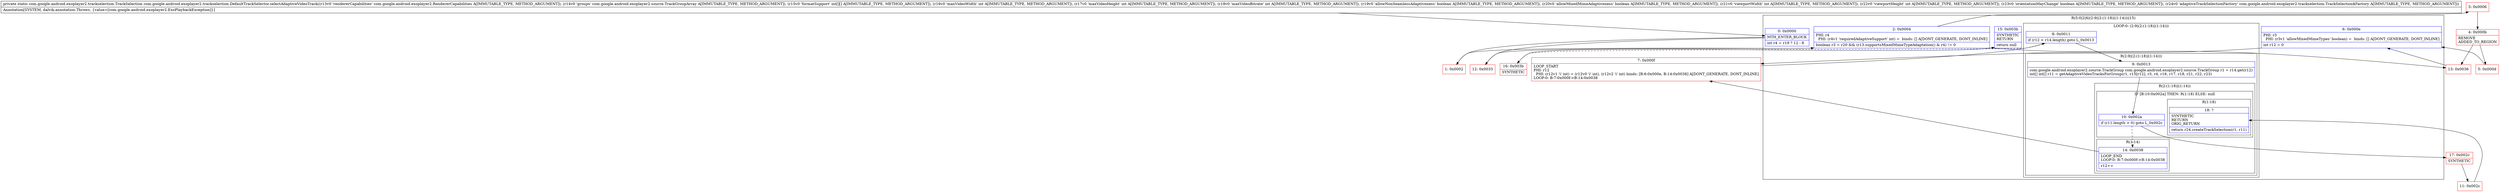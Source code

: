 digraph "CFG forcom.google.android.exoplayer2.trackselection.DefaultTrackSelector.selectAdaptiveVideoTrack(Lcom\/google\/android\/exoplayer2\/RendererCapabilities;Lcom\/google\/android\/exoplayer2\/source\/TrackGroupArray;[[IIIIZZIIZLcom\/google\/android\/exoplayer2\/trackselection\/TrackSelection$Factory;)Lcom\/google\/android\/exoplayer2\/trackselection\/TrackSelection;" {
subgraph cluster_Region_482047865 {
label = "R(5:0|2|6|(2:9|(2:(1:18)|(1:14)))|15)";
node [shape=record,color=blue];
Node_0 [shape=record,label="{0\:\ 0x0000|MTH_ENTER_BLOCK\l|int r4 = r19 ? 12 : 8\l}"];
Node_2 [shape=record,label="{2\:\ 0x0004|PHI: r4 \l  PHI: (r4v1 'requiredAdaptiveSupport' int) =  binds: [] A[DONT_GENERATE, DONT_INLINE]\l|boolean r3 = r20 && (r13.supportsMixedMimeTypeAdaptation() & r4) != 0\l}"];
Node_6 [shape=record,label="{6\:\ 0x000e|PHI: r3 \l  PHI: (r3v1 'allowMixedMimeTypes' boolean) =  binds: [] A[DONT_GENERATE, DONT_INLINE]\l|int r12 = 0\l}"];
subgraph cluster_LoopRegion_823446222 {
label = "LOOP:0: (2:9|(2:(1:18)|(1:14)))";
node [shape=record,color=blue];
Node_8 [shape=record,label="{8\:\ 0x0011|if (r12 \< r14.length) goto L_0x0013\l}"];
subgraph cluster_Region_189657335 {
label = "R(2:9|(2:(1:18)|(1:14)))";
node [shape=record,color=blue];
Node_9 [shape=record,label="{9\:\ 0x0013|com.google.android.exoplayer2.source.TrackGroup com.google.android.exoplayer2.source.TrackGroup r1 = r14.get(r12)\lint[] int[] r11 = getAdaptiveVideoTracksForGroup(r1, r15[r12], r3, r4, r16, r17, r18, r21, r22, r23)\l}"];
subgraph cluster_Region_1240990632 {
label = "R(2:(1:18)|(1:14))";
node [shape=record,color=blue];
subgraph cluster_IfRegion_1504196211 {
label = "IF [B:10:0x002a] THEN: R(1:18) ELSE: null";
node [shape=record,color=blue];
Node_10 [shape=record,label="{10\:\ 0x002a|if (r11.length \> 0) goto L_0x002c\l}"];
subgraph cluster_Region_1032237948 {
label = "R(1:18)";
node [shape=record,color=blue];
Node_18 [shape=record,label="{18\:\ ?|SYNTHETIC\lRETURN\lORIG_RETURN\l|return r24.createTrackSelection(r1, r11)\l}"];
}
}
subgraph cluster_Region_2059469794 {
label = "R(1:14)";
node [shape=record,color=blue];
Node_14 [shape=record,label="{14\:\ 0x0038|LOOP_END\lLOOP:0: B:7:0x000f\-\>B:14:0x0038\l|r12++\l}"];
}
}
}
}
Node_15 [shape=record,label="{15\:\ 0x003b|SYNTHETIC\lRETURN\l|return null\l}"];
}
Node_1 [shape=record,color=red,label="{1\:\ 0x0002}"];
Node_3 [shape=record,color=red,label="{3\:\ 0x0006}"];
Node_4 [shape=record,color=red,label="{4\:\ 0x000b|REMOVE\lADDED_TO_REGION\l}"];
Node_5 [shape=record,color=red,label="{5\:\ 0x000d}"];
Node_7 [shape=record,color=red,label="{7\:\ 0x000f|LOOP_START\lPHI: r12 \l  PHI: (r12v1 'i' int) = (r12v0 'i' int), (r12v2 'i' int) binds: [B:6:0x000e, B:14:0x0038] A[DONT_GENERATE, DONT_INLINE]\lLOOP:0: B:7:0x000f\-\>B:14:0x0038\l}"];
Node_11 [shape=record,color=red,label="{11\:\ 0x002c}"];
Node_12 [shape=record,color=red,label="{12\:\ 0x0033}"];
Node_13 [shape=record,color=red,label="{13\:\ 0x0036}"];
Node_16 [shape=record,color=red,label="{16\:\ 0x003b|SYNTHETIC\l}"];
Node_17 [shape=record,color=red,label="{17\:\ 0x002c|SYNTHETIC\l}"];
MethodNode[shape=record,label="{private static com.google.android.exoplayer2.trackselection.TrackSelection com.google.android.exoplayer2.trackselection.DefaultTrackSelector.selectAdaptiveVideoTrack((r13v0 'rendererCapabilities' com.google.android.exoplayer2.RendererCapabilities A[IMMUTABLE_TYPE, METHOD_ARGUMENT]), (r14v0 'groups' com.google.android.exoplayer2.source.TrackGroupArray A[IMMUTABLE_TYPE, METHOD_ARGUMENT]), (r15v0 'formatSupport' int[][] A[IMMUTABLE_TYPE, METHOD_ARGUMENT]), (r16v0 'maxVideoWidth' int A[IMMUTABLE_TYPE, METHOD_ARGUMENT]), (r17v0 'maxVideoHeight' int A[IMMUTABLE_TYPE, METHOD_ARGUMENT]), (r18v0 'maxVideoBitrate' int A[IMMUTABLE_TYPE, METHOD_ARGUMENT]), (r19v0 'allowNonSeamlessAdaptiveness' boolean A[IMMUTABLE_TYPE, METHOD_ARGUMENT]), (r20v0 'allowMixedMimeAdaptiveness' boolean A[IMMUTABLE_TYPE, METHOD_ARGUMENT]), (r21v0 'viewportWidth' int A[IMMUTABLE_TYPE, METHOD_ARGUMENT]), (r22v0 'viewportHeight' int A[IMMUTABLE_TYPE, METHOD_ARGUMENT]), (r23v0 'orientationMayChange' boolean A[IMMUTABLE_TYPE, METHOD_ARGUMENT]), (r24v0 'adaptiveTrackSelectionFactory' com.google.android.exoplayer2.trackselection.TrackSelection$Factory A[IMMUTABLE_TYPE, METHOD_ARGUMENT]))  | Annotation[SYSTEM, dalvik.annotation.Throws, \{value=[com.google.android.exoplayer2.ExoPlaybackException]\}]\l}"];
MethodNode -> Node_0;
Node_0 -> Node_1;
Node_0 -> Node_12;
Node_2 -> Node_3;
Node_2 -> Node_13;
Node_6 -> Node_7;
Node_8 -> Node_9;
Node_8 -> Node_16[style=dashed];
Node_9 -> Node_10;
Node_10 -> Node_14[style=dashed];
Node_10 -> Node_17;
Node_14 -> Node_7;
Node_1 -> Node_2;
Node_3 -> Node_4;
Node_4 -> Node_5;
Node_4 -> Node_13;
Node_5 -> Node_6;
Node_7 -> Node_8;
Node_11 -> Node_18;
Node_12 -> Node_2;
Node_13 -> Node_6;
Node_16 -> Node_15;
Node_17 -> Node_11;
}

